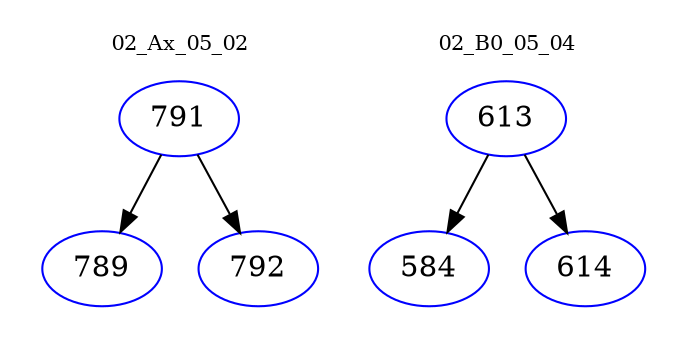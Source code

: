 digraph{
subgraph cluster_0 {
color = white
label = "02_Ax_05_02";
fontsize=10;
T0_791 [label="791", color="blue"]
T0_791 -> T0_789 [color="black"]
T0_789 [label="789", color="blue"]
T0_791 -> T0_792 [color="black"]
T0_792 [label="792", color="blue"]
}
subgraph cluster_1 {
color = white
label = "02_B0_05_04";
fontsize=10;
T1_613 [label="613", color="blue"]
T1_613 -> T1_584 [color="black"]
T1_584 [label="584", color="blue"]
T1_613 -> T1_614 [color="black"]
T1_614 [label="614", color="blue"]
}
}
